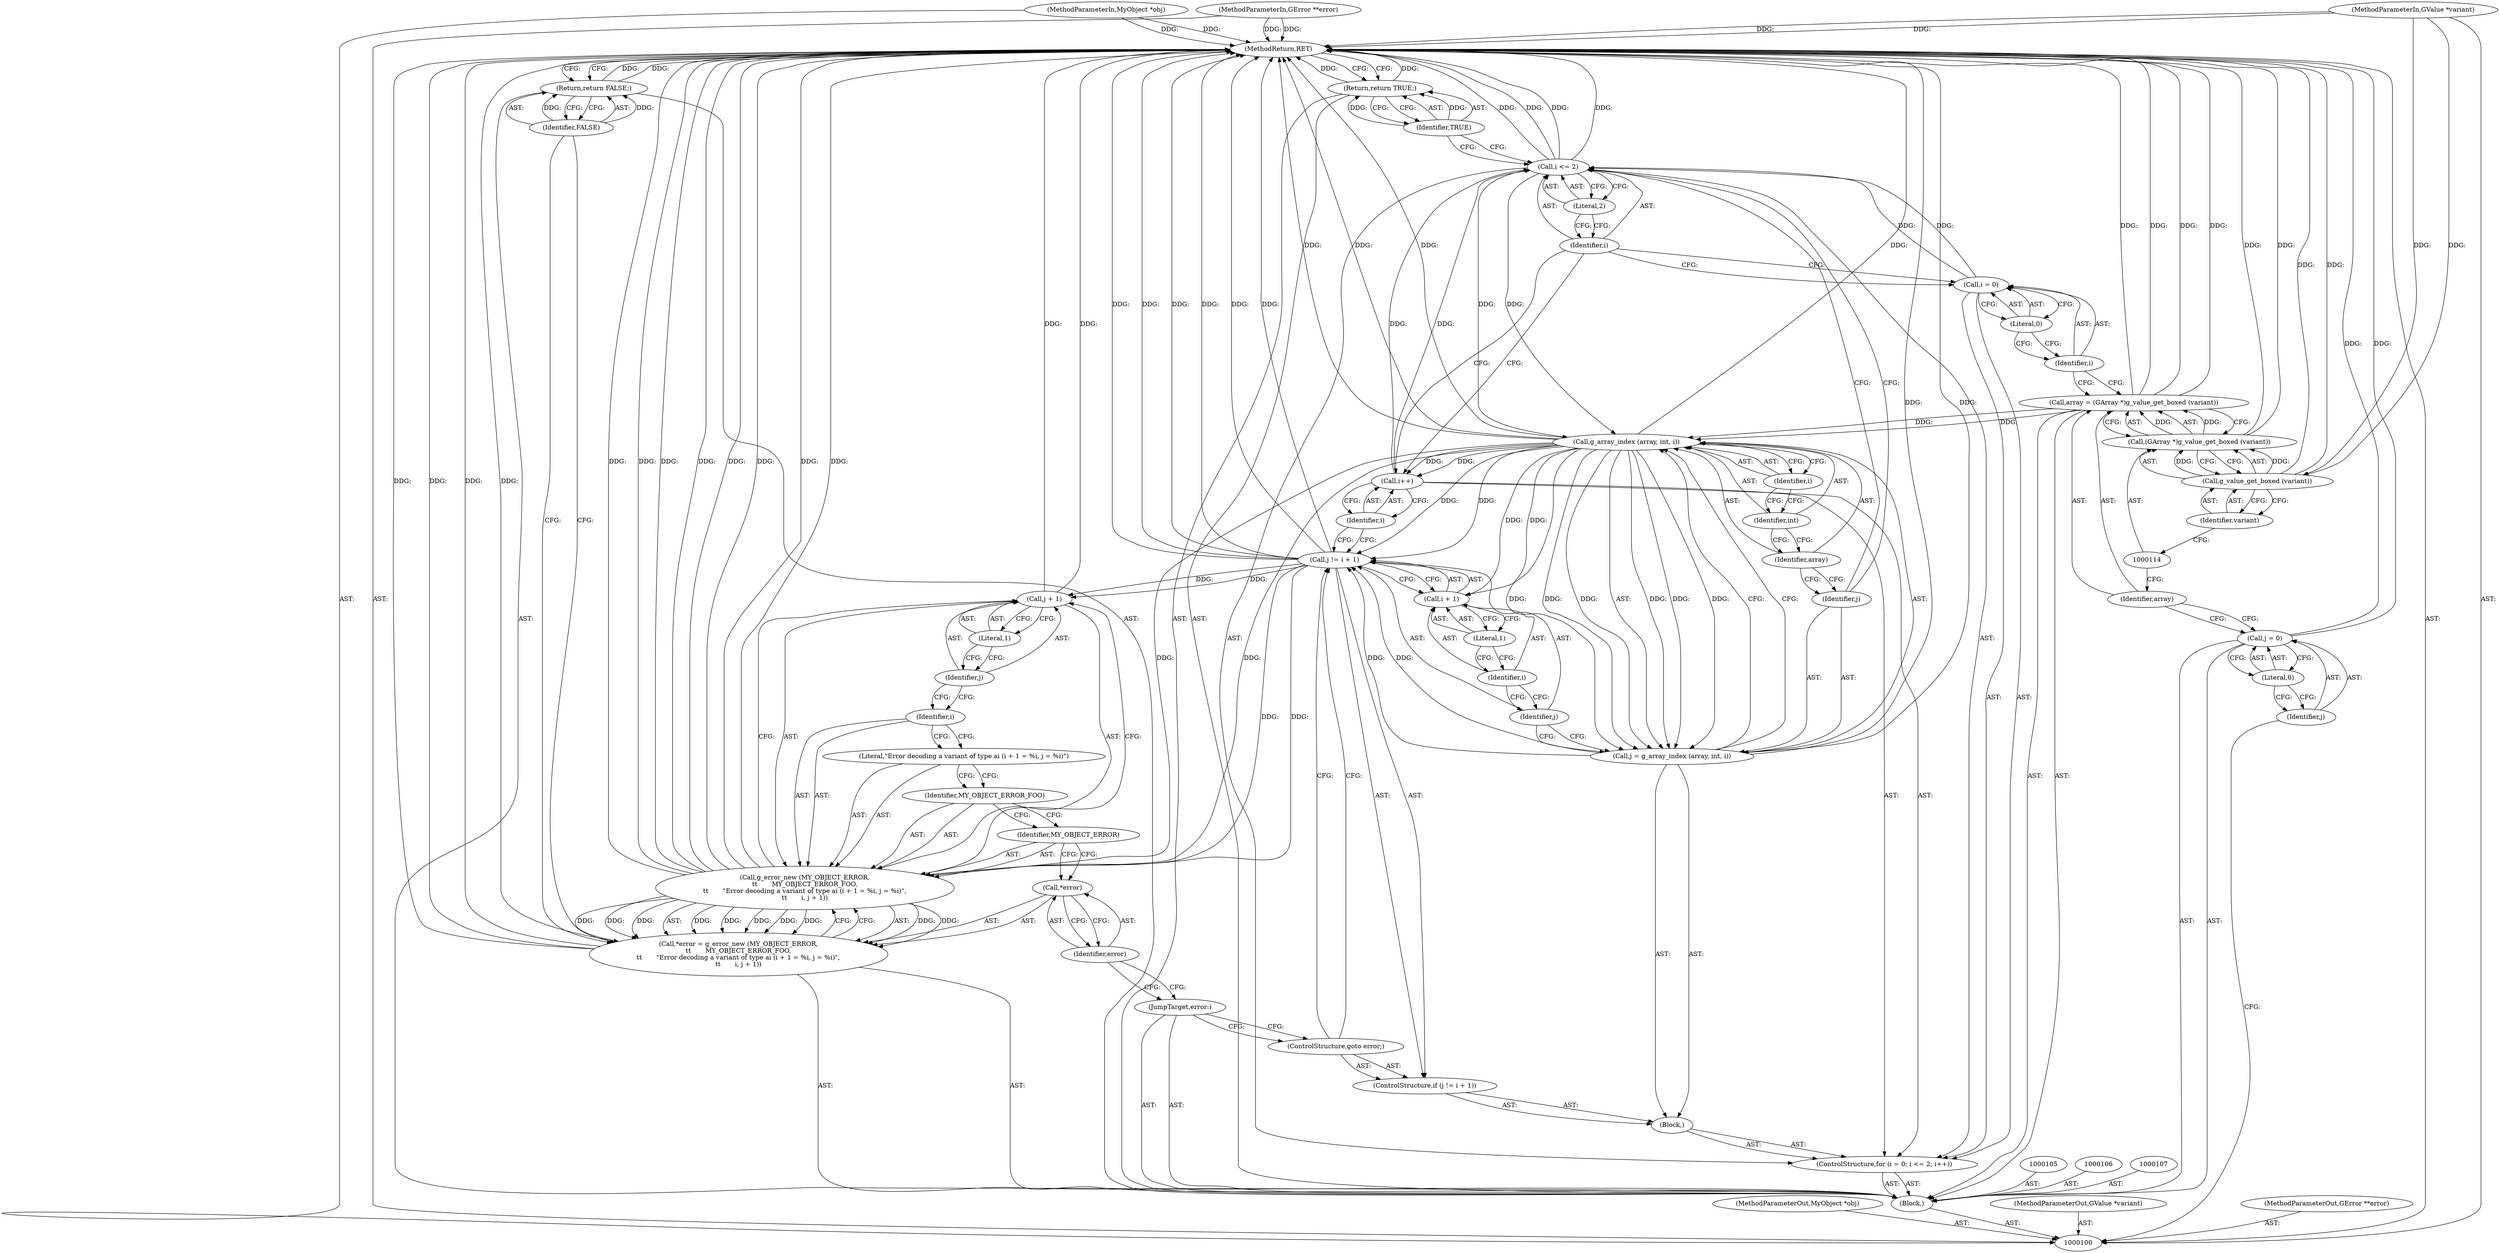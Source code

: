 digraph "1_dbus_9a6bce9b615abca6068348c1606ba8eaf13d9ae0_32" {
"1000156" [label="(MethodReturn,RET)"];
"1000101" [label="(MethodParameterIn,MyObject *obj)"];
"1000217" [label="(MethodParameterOut,MyObject *obj)"];
"1000102" [label="(MethodParameterIn,GValue *variant)"];
"1000218" [label="(MethodParameterOut,GValue *variant)"];
"1000103" [label="(MethodParameterIn,GError **error)"];
"1000219" [label="(MethodParameterOut,GError **error)"];
"1000129" [label="(Call,g_array_index (array, int, i))"];
"1000130" [label="(Identifier,array)"];
"1000131" [label="(Identifier,int)"];
"1000132" [label="(Identifier,i)"];
"1000127" [label="(Call,j = g_array_index (array, int, i))"];
"1000128" [label="(Identifier,j)"];
"1000134" [label="(Call,j != i + 1)"];
"1000135" [label="(Identifier,j)"];
"1000136" [label="(Call,i + 1)"];
"1000137" [label="(Identifier,i)"];
"1000138" [label="(Literal,1)"];
"1000133" [label="(ControlStructure,if (j != i + 1))"];
"1000139" [label="(ControlStructure,goto error;)"];
"1000140" [label="(Return,return TRUE;)"];
"1000141" [label="(Identifier,TRUE)"];
"1000142" [label="(JumpTarget,error:)"];
"1000146" [label="(Call,g_error_new (MY_OBJECT_ERROR,\n\t\t       MY_OBJECT_ERROR_FOO,\n\t\t       \"Error decoding a variant of type ai (i + 1 = %i, j = %i)\",\n\t\t       i, j + 1))"];
"1000143" [label="(Call,*error = g_error_new (MY_OBJECT_ERROR,\n\t\t       MY_OBJECT_ERROR_FOO,\n\t\t       \"Error decoding a variant of type ai (i + 1 = %i, j = %i)\",\n\t\t       i, j + 1))"];
"1000144" [label="(Call,*error)"];
"1000147" [label="(Identifier,MY_OBJECT_ERROR)"];
"1000145" [label="(Identifier,error)"];
"1000148" [label="(Identifier,MY_OBJECT_ERROR_FOO)"];
"1000149" [label="(Literal,\"Error decoding a variant of type ai (i + 1 = %i, j = %i)\")"];
"1000151" [label="(Call,j + 1)"];
"1000152" [label="(Identifier,j)"];
"1000153" [label="(Literal,1)"];
"1000150" [label="(Identifier,i)"];
"1000104" [label="(Block,)"];
"1000154" [label="(Return,return FALSE;)"];
"1000155" [label="(Identifier,FALSE)"];
"1000108" [label="(Call,j = 0)"];
"1000109" [label="(Identifier,j)"];
"1000110" [label="(Literal,0)"];
"1000113" [label="(Call,(GArray *)g_value_get_boxed (variant))"];
"1000111" [label="(Call,array = (GArray *)g_value_get_boxed (variant))"];
"1000112" [label="(Identifier,array)"];
"1000115" [label="(Call,g_value_get_boxed (variant))"];
"1000116" [label="(Identifier,variant)"];
"1000120" [label="(Literal,0)"];
"1000121" [label="(Call,i <= 2)"];
"1000122" [label="(Identifier,i)"];
"1000123" [label="(Literal,2)"];
"1000117" [label="(ControlStructure,for (i = 0; i <= 2; i++))"];
"1000124" [label="(Call,i++)"];
"1000125" [label="(Identifier,i)"];
"1000118" [label="(Call,i = 0)"];
"1000119" [label="(Identifier,i)"];
"1000126" [label="(Block,)"];
"1000156" -> "1000100"  [label="AST: "];
"1000156" -> "1000140"  [label="CFG: "];
"1000156" -> "1000154"  [label="CFG: "];
"1000140" -> "1000156"  [label="DDG: "];
"1000129" -> "1000156"  [label="DDG: "];
"1000129" -> "1000156"  [label="DDG: "];
"1000146" -> "1000156"  [label="DDG: "];
"1000146" -> "1000156"  [label="DDG: "];
"1000146" -> "1000156"  [label="DDG: "];
"1000146" -> "1000156"  [label="DDG: "];
"1000151" -> "1000156"  [label="DDG: "];
"1000143" -> "1000156"  [label="DDG: "];
"1000143" -> "1000156"  [label="DDG: "];
"1000108" -> "1000156"  [label="DDG: "];
"1000127" -> "1000156"  [label="DDG: "];
"1000103" -> "1000156"  [label="DDG: "];
"1000134" -> "1000156"  [label="DDG: "];
"1000134" -> "1000156"  [label="DDG: "];
"1000134" -> "1000156"  [label="DDG: "];
"1000113" -> "1000156"  [label="DDG: "];
"1000121" -> "1000156"  [label="DDG: "];
"1000121" -> "1000156"  [label="DDG: "];
"1000102" -> "1000156"  [label="DDG: "];
"1000111" -> "1000156"  [label="DDG: "];
"1000111" -> "1000156"  [label="DDG: "];
"1000101" -> "1000156"  [label="DDG: "];
"1000115" -> "1000156"  [label="DDG: "];
"1000154" -> "1000156"  [label="DDG: "];
"1000101" -> "1000100"  [label="AST: "];
"1000101" -> "1000156"  [label="DDG: "];
"1000217" -> "1000100"  [label="AST: "];
"1000102" -> "1000100"  [label="AST: "];
"1000102" -> "1000156"  [label="DDG: "];
"1000102" -> "1000115"  [label="DDG: "];
"1000218" -> "1000100"  [label="AST: "];
"1000103" -> "1000100"  [label="AST: "];
"1000103" -> "1000156"  [label="DDG: "];
"1000219" -> "1000100"  [label="AST: "];
"1000129" -> "1000127"  [label="AST: "];
"1000129" -> "1000132"  [label="CFG: "];
"1000130" -> "1000129"  [label="AST: "];
"1000131" -> "1000129"  [label="AST: "];
"1000132" -> "1000129"  [label="AST: "];
"1000127" -> "1000129"  [label="CFG: "];
"1000129" -> "1000156"  [label="DDG: "];
"1000129" -> "1000156"  [label="DDG: "];
"1000129" -> "1000124"  [label="DDG: "];
"1000129" -> "1000127"  [label="DDG: "];
"1000129" -> "1000127"  [label="DDG: "];
"1000129" -> "1000127"  [label="DDG: "];
"1000111" -> "1000129"  [label="DDG: "];
"1000121" -> "1000129"  [label="DDG: "];
"1000129" -> "1000134"  [label="DDG: "];
"1000129" -> "1000136"  [label="DDG: "];
"1000129" -> "1000146"  [label="DDG: "];
"1000130" -> "1000129"  [label="AST: "];
"1000130" -> "1000128"  [label="CFG: "];
"1000131" -> "1000130"  [label="CFG: "];
"1000131" -> "1000129"  [label="AST: "];
"1000131" -> "1000130"  [label="CFG: "];
"1000132" -> "1000131"  [label="CFG: "];
"1000132" -> "1000129"  [label="AST: "];
"1000132" -> "1000131"  [label="CFG: "];
"1000129" -> "1000132"  [label="CFG: "];
"1000127" -> "1000126"  [label="AST: "];
"1000127" -> "1000129"  [label="CFG: "];
"1000128" -> "1000127"  [label="AST: "];
"1000129" -> "1000127"  [label="AST: "];
"1000135" -> "1000127"  [label="CFG: "];
"1000127" -> "1000156"  [label="DDG: "];
"1000129" -> "1000127"  [label="DDG: "];
"1000129" -> "1000127"  [label="DDG: "];
"1000129" -> "1000127"  [label="DDG: "];
"1000127" -> "1000134"  [label="DDG: "];
"1000128" -> "1000127"  [label="AST: "];
"1000128" -> "1000121"  [label="CFG: "];
"1000130" -> "1000128"  [label="CFG: "];
"1000134" -> "1000133"  [label="AST: "];
"1000134" -> "1000136"  [label="CFG: "];
"1000135" -> "1000134"  [label="AST: "];
"1000136" -> "1000134"  [label="AST: "];
"1000139" -> "1000134"  [label="CFG: "];
"1000125" -> "1000134"  [label="CFG: "];
"1000134" -> "1000156"  [label="DDG: "];
"1000134" -> "1000156"  [label="DDG: "];
"1000134" -> "1000156"  [label="DDG: "];
"1000127" -> "1000134"  [label="DDG: "];
"1000129" -> "1000134"  [label="DDG: "];
"1000134" -> "1000146"  [label="DDG: "];
"1000134" -> "1000151"  [label="DDG: "];
"1000135" -> "1000134"  [label="AST: "];
"1000135" -> "1000127"  [label="CFG: "];
"1000137" -> "1000135"  [label="CFG: "];
"1000136" -> "1000134"  [label="AST: "];
"1000136" -> "1000138"  [label="CFG: "];
"1000137" -> "1000136"  [label="AST: "];
"1000138" -> "1000136"  [label="AST: "];
"1000134" -> "1000136"  [label="CFG: "];
"1000129" -> "1000136"  [label="DDG: "];
"1000137" -> "1000136"  [label="AST: "];
"1000137" -> "1000135"  [label="CFG: "];
"1000138" -> "1000137"  [label="CFG: "];
"1000138" -> "1000136"  [label="AST: "];
"1000138" -> "1000137"  [label="CFG: "];
"1000136" -> "1000138"  [label="CFG: "];
"1000133" -> "1000126"  [label="AST: "];
"1000134" -> "1000133"  [label="AST: "];
"1000139" -> "1000133"  [label="AST: "];
"1000139" -> "1000133"  [label="AST: "];
"1000139" -> "1000134"  [label="CFG: "];
"1000142" -> "1000139"  [label="CFG: "];
"1000140" -> "1000104"  [label="AST: "];
"1000140" -> "1000141"  [label="CFG: "];
"1000141" -> "1000140"  [label="AST: "];
"1000156" -> "1000140"  [label="CFG: "];
"1000140" -> "1000156"  [label="DDG: "];
"1000141" -> "1000140"  [label="DDG: "];
"1000141" -> "1000140"  [label="AST: "];
"1000141" -> "1000121"  [label="CFG: "];
"1000140" -> "1000141"  [label="CFG: "];
"1000141" -> "1000140"  [label="DDG: "];
"1000142" -> "1000104"  [label="AST: "];
"1000142" -> "1000139"  [label="CFG: "];
"1000145" -> "1000142"  [label="CFG: "];
"1000146" -> "1000143"  [label="AST: "];
"1000146" -> "1000151"  [label="CFG: "];
"1000147" -> "1000146"  [label="AST: "];
"1000148" -> "1000146"  [label="AST: "];
"1000149" -> "1000146"  [label="AST: "];
"1000150" -> "1000146"  [label="AST: "];
"1000151" -> "1000146"  [label="AST: "];
"1000143" -> "1000146"  [label="CFG: "];
"1000146" -> "1000156"  [label="DDG: "];
"1000146" -> "1000156"  [label="DDG: "];
"1000146" -> "1000156"  [label="DDG: "];
"1000146" -> "1000156"  [label="DDG: "];
"1000146" -> "1000143"  [label="DDG: "];
"1000146" -> "1000143"  [label="DDG: "];
"1000146" -> "1000143"  [label="DDG: "];
"1000146" -> "1000143"  [label="DDG: "];
"1000146" -> "1000143"  [label="DDG: "];
"1000129" -> "1000146"  [label="DDG: "];
"1000134" -> "1000146"  [label="DDG: "];
"1000143" -> "1000104"  [label="AST: "];
"1000143" -> "1000146"  [label="CFG: "];
"1000144" -> "1000143"  [label="AST: "];
"1000146" -> "1000143"  [label="AST: "];
"1000155" -> "1000143"  [label="CFG: "];
"1000143" -> "1000156"  [label="DDG: "];
"1000143" -> "1000156"  [label="DDG: "];
"1000146" -> "1000143"  [label="DDG: "];
"1000146" -> "1000143"  [label="DDG: "];
"1000146" -> "1000143"  [label="DDG: "];
"1000146" -> "1000143"  [label="DDG: "];
"1000146" -> "1000143"  [label="DDG: "];
"1000144" -> "1000143"  [label="AST: "];
"1000144" -> "1000145"  [label="CFG: "];
"1000145" -> "1000144"  [label="AST: "];
"1000147" -> "1000144"  [label="CFG: "];
"1000147" -> "1000146"  [label="AST: "];
"1000147" -> "1000144"  [label="CFG: "];
"1000148" -> "1000147"  [label="CFG: "];
"1000145" -> "1000144"  [label="AST: "];
"1000145" -> "1000142"  [label="CFG: "];
"1000144" -> "1000145"  [label="CFG: "];
"1000148" -> "1000146"  [label="AST: "];
"1000148" -> "1000147"  [label="CFG: "];
"1000149" -> "1000148"  [label="CFG: "];
"1000149" -> "1000146"  [label="AST: "];
"1000149" -> "1000148"  [label="CFG: "];
"1000150" -> "1000149"  [label="CFG: "];
"1000151" -> "1000146"  [label="AST: "];
"1000151" -> "1000153"  [label="CFG: "];
"1000152" -> "1000151"  [label="AST: "];
"1000153" -> "1000151"  [label="AST: "];
"1000146" -> "1000151"  [label="CFG: "];
"1000151" -> "1000156"  [label="DDG: "];
"1000134" -> "1000151"  [label="DDG: "];
"1000152" -> "1000151"  [label="AST: "];
"1000152" -> "1000150"  [label="CFG: "];
"1000153" -> "1000152"  [label="CFG: "];
"1000153" -> "1000151"  [label="AST: "];
"1000153" -> "1000152"  [label="CFG: "];
"1000151" -> "1000153"  [label="CFG: "];
"1000150" -> "1000146"  [label="AST: "];
"1000150" -> "1000149"  [label="CFG: "];
"1000152" -> "1000150"  [label="CFG: "];
"1000104" -> "1000100"  [label="AST: "];
"1000105" -> "1000104"  [label="AST: "];
"1000106" -> "1000104"  [label="AST: "];
"1000107" -> "1000104"  [label="AST: "];
"1000108" -> "1000104"  [label="AST: "];
"1000111" -> "1000104"  [label="AST: "];
"1000117" -> "1000104"  [label="AST: "];
"1000140" -> "1000104"  [label="AST: "];
"1000142" -> "1000104"  [label="AST: "];
"1000143" -> "1000104"  [label="AST: "];
"1000154" -> "1000104"  [label="AST: "];
"1000154" -> "1000104"  [label="AST: "];
"1000154" -> "1000155"  [label="CFG: "];
"1000155" -> "1000154"  [label="AST: "];
"1000156" -> "1000154"  [label="CFG: "];
"1000154" -> "1000156"  [label="DDG: "];
"1000155" -> "1000154"  [label="DDG: "];
"1000155" -> "1000154"  [label="AST: "];
"1000155" -> "1000143"  [label="CFG: "];
"1000154" -> "1000155"  [label="CFG: "];
"1000155" -> "1000154"  [label="DDG: "];
"1000108" -> "1000104"  [label="AST: "];
"1000108" -> "1000110"  [label="CFG: "];
"1000109" -> "1000108"  [label="AST: "];
"1000110" -> "1000108"  [label="AST: "];
"1000112" -> "1000108"  [label="CFG: "];
"1000108" -> "1000156"  [label="DDG: "];
"1000109" -> "1000108"  [label="AST: "];
"1000109" -> "1000100"  [label="CFG: "];
"1000110" -> "1000109"  [label="CFG: "];
"1000110" -> "1000108"  [label="AST: "];
"1000110" -> "1000109"  [label="CFG: "];
"1000108" -> "1000110"  [label="CFG: "];
"1000113" -> "1000111"  [label="AST: "];
"1000113" -> "1000115"  [label="CFG: "];
"1000114" -> "1000113"  [label="AST: "];
"1000115" -> "1000113"  [label="AST: "];
"1000111" -> "1000113"  [label="CFG: "];
"1000113" -> "1000156"  [label="DDG: "];
"1000113" -> "1000111"  [label="DDG: "];
"1000115" -> "1000113"  [label="DDG: "];
"1000111" -> "1000104"  [label="AST: "];
"1000111" -> "1000113"  [label="CFG: "];
"1000112" -> "1000111"  [label="AST: "];
"1000113" -> "1000111"  [label="AST: "];
"1000119" -> "1000111"  [label="CFG: "];
"1000111" -> "1000156"  [label="DDG: "];
"1000111" -> "1000156"  [label="DDG: "];
"1000113" -> "1000111"  [label="DDG: "];
"1000111" -> "1000129"  [label="DDG: "];
"1000112" -> "1000111"  [label="AST: "];
"1000112" -> "1000108"  [label="CFG: "];
"1000114" -> "1000112"  [label="CFG: "];
"1000115" -> "1000113"  [label="AST: "];
"1000115" -> "1000116"  [label="CFG: "];
"1000116" -> "1000115"  [label="AST: "];
"1000113" -> "1000115"  [label="CFG: "];
"1000115" -> "1000156"  [label="DDG: "];
"1000115" -> "1000113"  [label="DDG: "];
"1000102" -> "1000115"  [label="DDG: "];
"1000116" -> "1000115"  [label="AST: "];
"1000116" -> "1000114"  [label="CFG: "];
"1000115" -> "1000116"  [label="CFG: "];
"1000120" -> "1000118"  [label="AST: "];
"1000120" -> "1000119"  [label="CFG: "];
"1000118" -> "1000120"  [label="CFG: "];
"1000121" -> "1000117"  [label="AST: "];
"1000121" -> "1000123"  [label="CFG: "];
"1000122" -> "1000121"  [label="AST: "];
"1000123" -> "1000121"  [label="AST: "];
"1000128" -> "1000121"  [label="CFG: "];
"1000141" -> "1000121"  [label="CFG: "];
"1000121" -> "1000156"  [label="DDG: "];
"1000121" -> "1000156"  [label="DDG: "];
"1000124" -> "1000121"  [label="DDG: "];
"1000118" -> "1000121"  [label="DDG: "];
"1000121" -> "1000129"  [label="DDG: "];
"1000122" -> "1000121"  [label="AST: "];
"1000122" -> "1000118"  [label="CFG: "];
"1000122" -> "1000124"  [label="CFG: "];
"1000123" -> "1000122"  [label="CFG: "];
"1000123" -> "1000121"  [label="AST: "];
"1000123" -> "1000122"  [label="CFG: "];
"1000121" -> "1000123"  [label="CFG: "];
"1000117" -> "1000104"  [label="AST: "];
"1000118" -> "1000117"  [label="AST: "];
"1000121" -> "1000117"  [label="AST: "];
"1000124" -> "1000117"  [label="AST: "];
"1000126" -> "1000117"  [label="AST: "];
"1000124" -> "1000117"  [label="AST: "];
"1000124" -> "1000125"  [label="CFG: "];
"1000125" -> "1000124"  [label="AST: "];
"1000122" -> "1000124"  [label="CFG: "];
"1000124" -> "1000121"  [label="DDG: "];
"1000129" -> "1000124"  [label="DDG: "];
"1000125" -> "1000124"  [label="AST: "];
"1000125" -> "1000134"  [label="CFG: "];
"1000124" -> "1000125"  [label="CFG: "];
"1000118" -> "1000117"  [label="AST: "];
"1000118" -> "1000120"  [label="CFG: "];
"1000119" -> "1000118"  [label="AST: "];
"1000120" -> "1000118"  [label="AST: "];
"1000122" -> "1000118"  [label="CFG: "];
"1000118" -> "1000121"  [label="DDG: "];
"1000119" -> "1000118"  [label="AST: "];
"1000119" -> "1000111"  [label="CFG: "];
"1000120" -> "1000119"  [label="CFG: "];
"1000126" -> "1000117"  [label="AST: "];
"1000127" -> "1000126"  [label="AST: "];
"1000133" -> "1000126"  [label="AST: "];
}
